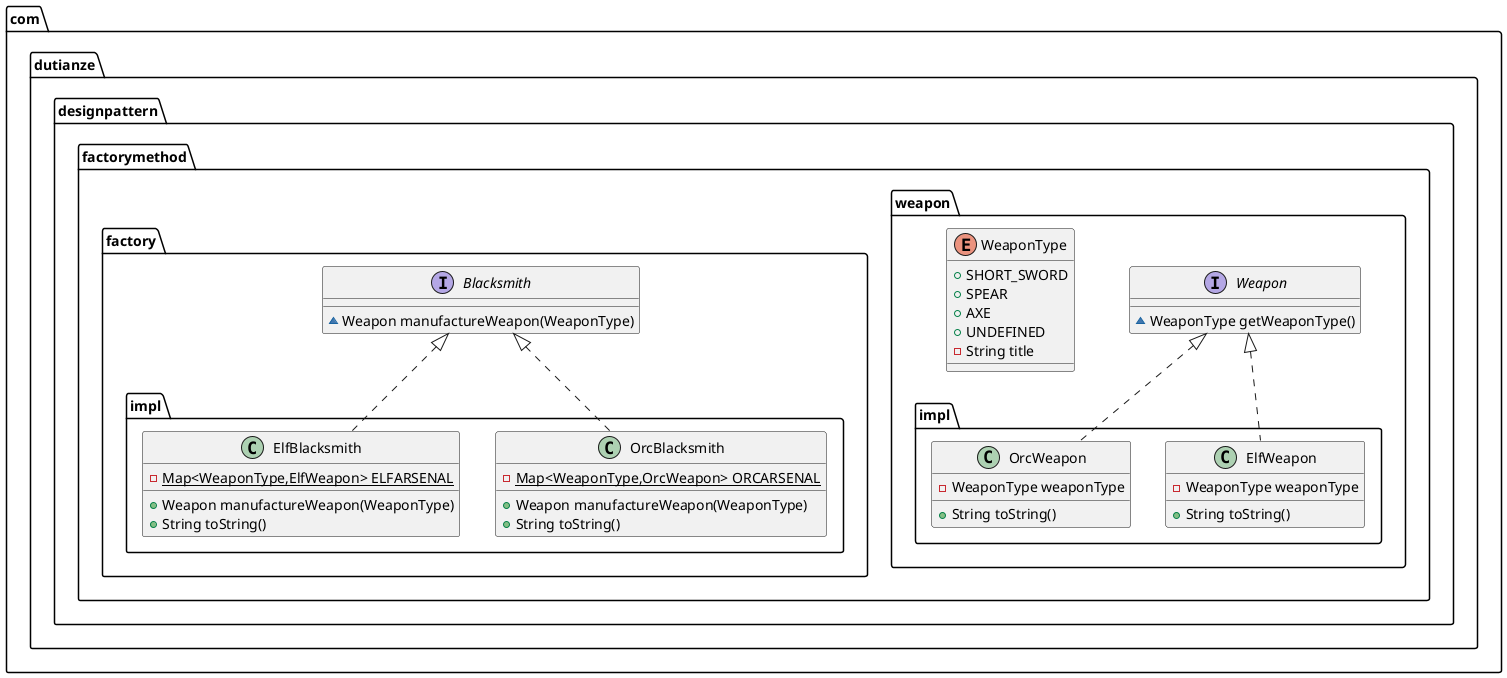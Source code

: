 @startuml
class com.dutianze.designpattern.factorymethod.weapon.impl.ElfWeapon {
- WeaponType weaponType
+ String toString()
}
class com.dutianze.designpattern.factorymethod.factory.impl.OrcBlacksmith {
- {static} Map<WeaponType,OrcWeapon> ORCARSENAL
+ Weapon manufactureWeapon(WeaponType)
+ String toString()
}
interface com.dutianze.designpattern.factorymethod.weapon.Weapon {
~ WeaponType getWeaponType()
}
interface com.dutianze.designpattern.factorymethod.factory.Blacksmith {
~ Weapon manufactureWeapon(WeaponType)
}
enum com.dutianze.designpattern.factorymethod.weapon.WeaponType {
+  SHORT_SWORD
+  SPEAR
+  AXE
+  UNDEFINED
- String title
}
class com.dutianze.designpattern.factorymethod.weapon.impl.OrcWeapon {
- WeaponType weaponType
+ String toString()
}
class com.dutianze.designpattern.factorymethod.factory.impl.ElfBlacksmith {
- {static} Map<WeaponType,ElfWeapon> ELFARSENAL
+ Weapon manufactureWeapon(WeaponType)
+ String toString()
}


com.dutianze.designpattern.factorymethod.weapon.Weapon <|.. com.dutianze.designpattern.factorymethod.weapon.impl.ElfWeapon
com.dutianze.designpattern.factorymethod.factory.Blacksmith <|.. com.dutianze.designpattern.factorymethod.factory.impl.OrcBlacksmith
com.dutianze.designpattern.factorymethod.weapon.Weapon <|.. com.dutianze.designpattern.factorymethod.weapon.impl.OrcWeapon
com.dutianze.designpattern.factorymethod.factory.Blacksmith <|.. com.dutianze.designpattern.factorymethod.factory.impl.ElfBlacksmith
@enduml